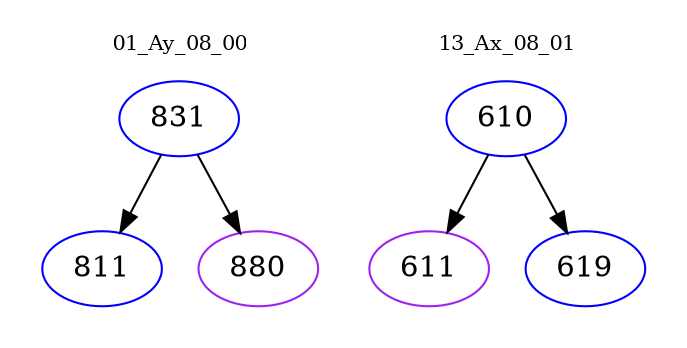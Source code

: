 digraph{
subgraph cluster_0 {
color = white
label = "01_Ay_08_00";
fontsize=10;
T0_831 [label="831", color="blue"]
T0_831 -> T0_811 [color="black"]
T0_811 [label="811", color="blue"]
T0_831 -> T0_880 [color="black"]
T0_880 [label="880", color="purple"]
}
subgraph cluster_1 {
color = white
label = "13_Ax_08_01";
fontsize=10;
T1_610 [label="610", color="blue"]
T1_610 -> T1_611 [color="black"]
T1_611 [label="611", color="purple"]
T1_610 -> T1_619 [color="black"]
T1_619 [label="619", color="blue"]
}
}
